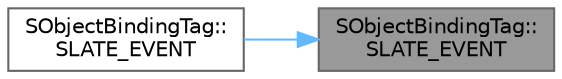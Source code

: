digraph "SObjectBindingTag::SLATE_EVENT"
{
 // INTERACTIVE_SVG=YES
 // LATEX_PDF_SIZE
  bgcolor="transparent";
  edge [fontname=Helvetica,fontsize=10,labelfontname=Helvetica,labelfontsize=10];
  node [fontname=Helvetica,fontsize=10,shape=box,height=0.2,width=0.4];
  rankdir="RL";
  Node1 [id="Node000001",label="SObjectBindingTag::\lSLATE_EVENT",height=0.2,width=0.4,color="gray40", fillcolor="grey60", style="filled", fontcolor="black",tooltip="(Optional) When bound, shows a small delete button on the tag that invokes this delegate when clicked"];
  Node1 -> Node2 [id="edge1_Node000001_Node000002",dir="back",color="steelblue1",style="solid",tooltip=" "];
  Node2 [id="Node000002",label="SObjectBindingTag::\lSLATE_EVENT",height=0.2,width=0.4,color="grey40", fillcolor="white", style="filled",URL="$dd/dc8/classSObjectBindingTag.html#aeda3d11155f6090fa1028ea97e4a022e",tooltip="(Optional) When bound, the whole tag will be clickable, and invoke this delegate when clicked"];
}
